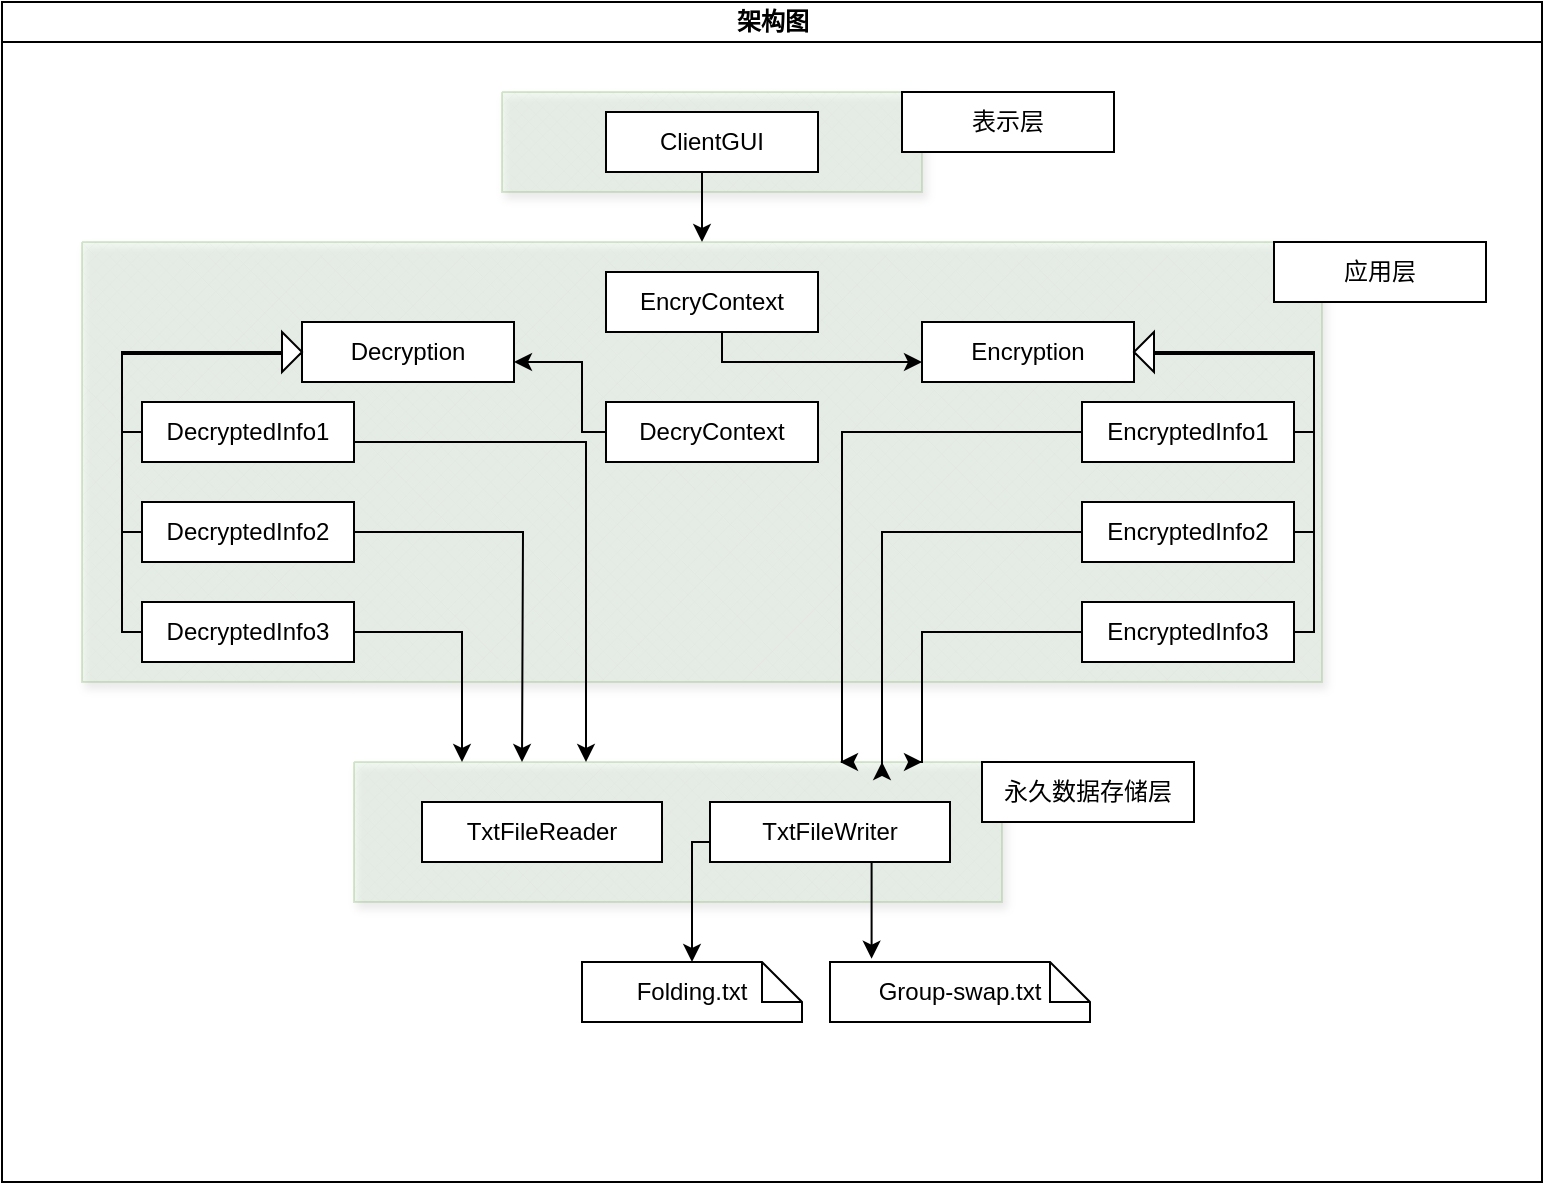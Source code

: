 <mxfile version="20.6.0" type="github">
  <diagram id="prtHgNgQTEPvFCAcTncT" name="Page-1">
    <mxGraphModel dx="986" dy="528" grid="1" gridSize="10" guides="1" tooltips="1" connect="1" arrows="1" fold="1" page="1" pageScale="1" pageWidth="827" pageHeight="1169" math="0" shadow="0">
      <root>
        <mxCell id="0" />
        <mxCell id="1" parent="0" />
        <mxCell id="dNxyNK7c78bLwvsdeMH5-11" value="架构图" style="swimlane;html=1;startSize=20;horizontal=1;containerType=tree;glass=0;" parent="1" vertex="1">
          <mxGeometry y="60" width="770" height="590" as="geometry" />
        </mxCell>
        <mxCell id="KY7ZWKqjEoNIar2-q5og-3" value="" style="verticalLabelPosition=bottom;verticalAlign=top;html=1;shape=mxgraph.basic.patternFillRect;fillStyle=diagGrid;step=5;fillStrokeWidth=0.2;fillStrokeColor=#dddddd;opacity=30;shadow=1;fillColor=#d5e8d4;strokeColor=#82b366;sketch=0;" vertex="1" parent="dNxyNK7c78bLwvsdeMH5-11">
          <mxGeometry x="250" y="45" width="210" height="50" as="geometry" />
        </mxCell>
        <mxCell id="KY7ZWKqjEoNIar2-q5og-84" style="edgeStyle=orthogonalEdgeStyle;rounded=0;orthogonalLoop=1;jettySize=auto;html=1;exitX=0.5;exitY=1;exitDx=0;exitDy=0;entryX=0.5;entryY=0;entryDx=0;entryDy=0;entryPerimeter=0;endSize=6;" edge="1" parent="dNxyNK7c78bLwvsdeMH5-11" source="KY7ZWKqjEoNIar2-q5og-6" target="KY7ZWKqjEoNIar2-q5og-9">
          <mxGeometry relative="1" as="geometry" />
        </mxCell>
        <mxCell id="KY7ZWKqjEoNIar2-q5og-6" value="ClientGUI" style="rounded=0;whiteSpace=wrap;html=1;shadow=0;" vertex="1" parent="dNxyNK7c78bLwvsdeMH5-11">
          <mxGeometry x="302" y="55" width="106" height="30" as="geometry" />
        </mxCell>
        <mxCell id="KY7ZWKqjEoNIar2-q5og-8" value="" style="verticalLabelPosition=bottom;verticalAlign=top;html=1;shape=mxgraph.basic.patternFillRect;fillStyle=diagGrid;step=5;fillStrokeWidth=0.2;fillStrokeColor=#dddddd;opacity=30;shadow=1;fillColor=#d5e8d4;strokeColor=#82b366;sketch=0;" vertex="1" parent="dNxyNK7c78bLwvsdeMH5-11">
          <mxGeometry x="176" y="380" width="324" height="70" as="geometry" />
        </mxCell>
        <mxCell id="KY7ZWKqjEoNIar2-q5og-9" value="" style="verticalLabelPosition=bottom;verticalAlign=top;html=1;shape=mxgraph.basic.patternFillRect;fillStyle=diagGrid;step=5;fillStrokeWidth=0.2;fillStrokeColor=#dddddd;opacity=30;shadow=1;fillColor=#d5e8d4;strokeColor=#82b366;sketch=0;" vertex="1" parent="dNxyNK7c78bLwvsdeMH5-11">
          <mxGeometry x="40" y="120" width="620" height="220" as="geometry" />
        </mxCell>
        <mxCell id="KY7ZWKqjEoNIar2-q5og-83" style="edgeStyle=orthogonalEdgeStyle;rounded=0;orthogonalLoop=1;jettySize=auto;html=1;exitX=1;exitY=0.5;exitDx=0;exitDy=0;endSize=6;" edge="1" parent="dNxyNK7c78bLwvsdeMH5-11" source="KY7ZWKqjEoNIar2-q5og-11" target="KY7ZWKqjEoNIar2-q5og-12">
          <mxGeometry relative="1" as="geometry">
            <Array as="points">
              <mxPoint x="360" y="150" />
              <mxPoint x="360" y="180" />
            </Array>
          </mxGeometry>
        </mxCell>
        <mxCell id="KY7ZWKqjEoNIar2-q5og-11" value="EncryContext" style="rounded=0;whiteSpace=wrap;html=1;shadow=0;" vertex="1" parent="dNxyNK7c78bLwvsdeMH5-11">
          <mxGeometry x="302" y="135" width="106" height="30" as="geometry" />
        </mxCell>
        <mxCell id="KY7ZWKqjEoNIar2-q5og-12" value="Encryption" style="rounded=0;whiteSpace=wrap;html=1;shadow=0;" vertex="1" parent="dNxyNK7c78bLwvsdeMH5-11">
          <mxGeometry x="460" y="160" width="106" height="30" as="geometry" />
        </mxCell>
        <mxCell id="KY7ZWKqjEoNIar2-q5og-17" value="Decryption" style="rounded=0;whiteSpace=wrap;html=1;shadow=0;" vertex="1" parent="dNxyNK7c78bLwvsdeMH5-11">
          <mxGeometry x="150" y="160" width="106" height="30" as="geometry" />
        </mxCell>
        <mxCell id="KY7ZWKqjEoNIar2-q5og-64" style="edgeStyle=orthogonalEdgeStyle;rounded=0;orthogonalLoop=1;jettySize=auto;html=1;exitX=0;exitY=0.5;exitDx=0;exitDy=0;endSize=6;" edge="1" parent="dNxyNK7c78bLwvsdeMH5-11" source="KY7ZWKqjEoNIar2-q5og-19" target="KY7ZWKqjEoNIar2-q5og-17">
          <mxGeometry relative="1" as="geometry">
            <Array as="points">
              <mxPoint x="60" y="265" />
              <mxPoint x="60" y="176" />
            </Array>
          </mxGeometry>
        </mxCell>
        <mxCell id="KY7ZWKqjEoNIar2-q5og-86" style="edgeStyle=orthogonalEdgeStyle;rounded=0;orthogonalLoop=1;jettySize=auto;html=1;exitX=1;exitY=0.5;exitDx=0;exitDy=0;endSize=6;" edge="1" parent="dNxyNK7c78bLwvsdeMH5-11" source="KY7ZWKqjEoNIar2-q5og-19">
          <mxGeometry relative="1" as="geometry">
            <mxPoint x="260" y="380" as="targetPoint" />
          </mxGeometry>
        </mxCell>
        <mxCell id="KY7ZWKqjEoNIar2-q5og-19" value="DecryptedInfo2" style="rounded=0;whiteSpace=wrap;html=1;shadow=0;" vertex="1" parent="dNxyNK7c78bLwvsdeMH5-11">
          <mxGeometry x="70" y="250" width="106" height="30" as="geometry" />
        </mxCell>
        <mxCell id="KY7ZWKqjEoNIar2-q5og-65" style="edgeStyle=orthogonalEdgeStyle;rounded=0;orthogonalLoop=1;jettySize=auto;html=1;exitX=0;exitY=0.5;exitDx=0;exitDy=0;endSize=6;" edge="1" parent="dNxyNK7c78bLwvsdeMH5-11" source="KY7ZWKqjEoNIar2-q5og-20" target="KY7ZWKqjEoNIar2-q5og-17">
          <mxGeometry relative="1" as="geometry">
            <mxPoint x="140" y="174" as="targetPoint" />
            <Array as="points">
              <mxPoint x="60" y="315" />
              <mxPoint x="60" y="175" />
            </Array>
          </mxGeometry>
        </mxCell>
        <mxCell id="KY7ZWKqjEoNIar2-q5og-85" style="edgeStyle=orthogonalEdgeStyle;rounded=0;orthogonalLoop=1;jettySize=auto;html=1;exitX=1;exitY=0.5;exitDx=0;exitDy=0;endSize=6;" edge="1" parent="dNxyNK7c78bLwvsdeMH5-11" source="KY7ZWKqjEoNIar2-q5og-20">
          <mxGeometry relative="1" as="geometry">
            <mxPoint x="230" y="380" as="targetPoint" />
            <Array as="points">
              <mxPoint x="230" y="315" />
            </Array>
          </mxGeometry>
        </mxCell>
        <mxCell id="KY7ZWKqjEoNIar2-q5og-20" value="DecryptedInfo3" style="rounded=0;whiteSpace=wrap;html=1;shadow=0;" vertex="1" parent="dNxyNK7c78bLwvsdeMH5-11">
          <mxGeometry x="70" y="300" width="106" height="30" as="geometry" />
        </mxCell>
        <mxCell id="KY7ZWKqjEoNIar2-q5og-91" style="edgeStyle=orthogonalEdgeStyle;rounded=0;orthogonalLoop=1;jettySize=auto;html=1;exitX=0.608;exitY=0.63;exitDx=0;exitDy=0;endSize=6;exitPerimeter=0;entryX=0.5;entryY=0;entryDx=0;entryDy=0;entryPerimeter=0;" edge="1" parent="dNxyNK7c78bLwvsdeMH5-11" source="KY7ZWKqjEoNIar2-q5og-8" target="KY7ZWKqjEoNIar2-q5og-22">
          <mxGeometry relative="1" as="geometry">
            <mxPoint x="210" y="470" as="targetPoint" />
            <Array as="points">
              <mxPoint x="373" y="420" />
              <mxPoint x="345" y="420" />
            </Array>
          </mxGeometry>
        </mxCell>
        <mxCell id="KY7ZWKqjEoNIar2-q5og-92" style="edgeStyle=orthogonalEdgeStyle;rounded=0;orthogonalLoop=1;jettySize=auto;html=1;exitX=0.819;exitY=0.689;exitDx=0;exitDy=0;entryX=0.16;entryY=-0.055;entryDx=0;entryDy=0;entryPerimeter=0;endSize=6;exitPerimeter=0;" edge="1" parent="dNxyNK7c78bLwvsdeMH5-11" source="KY7ZWKqjEoNIar2-q5og-8" target="KY7ZWKqjEoNIar2-q5og-25">
          <mxGeometry relative="1" as="geometry">
            <Array as="points">
              <mxPoint x="441" y="430" />
              <mxPoint x="435" y="430" />
            </Array>
          </mxGeometry>
        </mxCell>
        <mxCell id="KY7ZWKqjEoNIar2-q5og-21" value="TxtFileReader" style="rounded=0;whiteSpace=wrap;html=1;shadow=0;" vertex="1" parent="dNxyNK7c78bLwvsdeMH5-11">
          <mxGeometry x="210" y="400" width="120" height="30" as="geometry" />
        </mxCell>
        <mxCell id="KY7ZWKqjEoNIar2-q5og-68" style="edgeStyle=orthogonalEdgeStyle;rounded=0;orthogonalLoop=1;jettySize=auto;html=1;exitX=0;exitY=0.5;exitDx=0;exitDy=0;endSize=6;" edge="1" parent="dNxyNK7c78bLwvsdeMH5-11" source="KY7ZWKqjEoNIar2-q5og-18" target="KY7ZWKqjEoNIar2-q5og-17">
          <mxGeometry relative="1" as="geometry">
            <Array as="points">
              <mxPoint x="60" y="215" />
              <mxPoint x="60" y="175" />
            </Array>
          </mxGeometry>
        </mxCell>
        <mxCell id="KY7ZWKqjEoNIar2-q5og-87" style="edgeStyle=orthogonalEdgeStyle;rounded=0;orthogonalLoop=1;jettySize=auto;html=1;exitX=1;exitY=0.5;exitDx=0;exitDy=0;endSize=6;" edge="1" parent="dNxyNK7c78bLwvsdeMH5-11" source="KY7ZWKqjEoNIar2-q5og-18">
          <mxGeometry relative="1" as="geometry">
            <mxPoint x="292" y="380" as="targetPoint" />
            <Array as="points">
              <mxPoint x="176" y="220" />
              <mxPoint x="292" y="220" />
            </Array>
          </mxGeometry>
        </mxCell>
        <mxCell id="KY7ZWKqjEoNIar2-q5og-18" value="DecryptedInfo1" style="rounded=0;whiteSpace=wrap;html=1;shadow=0;" vertex="1" parent="dNxyNK7c78bLwvsdeMH5-11">
          <mxGeometry x="70" y="200" width="106" height="30" as="geometry" />
        </mxCell>
        <mxCell id="KY7ZWKqjEoNIar2-q5og-22" value="Folding.txt" style="shape=note;size=20;whiteSpace=wrap;html=1;shadow=0;sketch=0;" vertex="1" parent="dNxyNK7c78bLwvsdeMH5-11">
          <mxGeometry x="290" y="480" width="110" height="30" as="geometry" />
        </mxCell>
        <mxCell id="KY7ZWKqjEoNIar2-q5og-25" value="Group-swap.txt" style="shape=note;size=20;whiteSpace=wrap;html=1;shadow=0;sketch=0;" vertex="1" parent="dNxyNK7c78bLwvsdeMH5-11">
          <mxGeometry x="414" y="480" width="130" height="30" as="geometry" />
        </mxCell>
        <mxCell id="KY7ZWKqjEoNIar2-q5og-26" value="表示层" style="rounded=0;whiteSpace=wrap;html=1;shadow=0;" vertex="1" parent="dNxyNK7c78bLwvsdeMH5-11">
          <mxGeometry x="450" y="45" width="106" height="30" as="geometry" />
        </mxCell>
        <mxCell id="KY7ZWKqjEoNIar2-q5og-27" value="应用层" style="rounded=0;whiteSpace=wrap;html=1;shadow=0;" vertex="1" parent="dNxyNK7c78bLwvsdeMH5-11">
          <mxGeometry x="636" y="120" width="106" height="30" as="geometry" />
        </mxCell>
        <mxCell id="KY7ZWKqjEoNIar2-q5og-28" value="永久数据存储层" style="rounded=0;whiteSpace=wrap;html=1;shadow=0;" vertex="1" parent="dNxyNK7c78bLwvsdeMH5-11">
          <mxGeometry x="490" y="380" width="106" height="30" as="geometry" />
        </mxCell>
        <mxCell id="KY7ZWKqjEoNIar2-q5og-59" value="" style="endArrow=none;html=1;rounded=0;endSize=6;edgeStyle=orthogonalEdgeStyle;" edge="1" parent="dNxyNK7c78bLwvsdeMH5-11" target="KY7ZWKqjEoNIar2-q5og-17">
          <mxGeometry width="50" height="50" relative="1" as="geometry">
            <mxPoint x="60" y="220" as="sourcePoint" />
            <mxPoint x="290" y="210" as="targetPoint" />
            <Array as="points">
              <mxPoint x="60" y="175" />
            </Array>
          </mxGeometry>
        </mxCell>
        <mxCell id="KY7ZWKqjEoNIar2-q5og-48" value="" style="triangle;whiteSpace=wrap;html=1;shadow=0;sketch=0;" vertex="1" parent="dNxyNK7c78bLwvsdeMH5-11">
          <mxGeometry x="140" y="165" width="10" height="20" as="geometry" />
        </mxCell>
        <mxCell id="KY7ZWKqjEoNIar2-q5og-77" value="" style="group;flipH=1;flipV=0;" vertex="1" connectable="0" parent="dNxyNK7c78bLwvsdeMH5-11">
          <mxGeometry x="540" y="165" width="116" height="165" as="geometry" />
        </mxCell>
        <mxCell id="KY7ZWKqjEoNIar2-q5og-69" style="edgeStyle=orthogonalEdgeStyle;rounded=0;orthogonalLoop=1;jettySize=auto;html=1;exitX=0;exitY=0.5;exitDx=0;exitDy=0;endSize=6;" edge="1" parent="KY7ZWKqjEoNIar2-q5og-77" source="KY7ZWKqjEoNIar2-q5og-70">
          <mxGeometry relative="1" as="geometry">
            <mxPoint x="26" y="11.029" as="targetPoint" />
            <Array as="points">
              <mxPoint x="116" y="100" />
              <mxPoint x="116" y="11" />
            </Array>
          </mxGeometry>
        </mxCell>
        <mxCell id="KY7ZWKqjEoNIar2-q5og-70" value="EncryptedInfo2" style="rounded=0;whiteSpace=wrap;html=1;shadow=0;" vertex="1" parent="KY7ZWKqjEoNIar2-q5og-77">
          <mxGeometry y="85" width="106" height="30" as="geometry" />
        </mxCell>
        <mxCell id="KY7ZWKqjEoNIar2-q5og-71" style="edgeStyle=orthogonalEdgeStyle;rounded=0;orthogonalLoop=1;jettySize=auto;html=1;exitX=0;exitY=0.5;exitDx=0;exitDy=0;endSize=6;" edge="1" parent="KY7ZWKqjEoNIar2-q5og-77" source="KY7ZWKqjEoNIar2-q5og-72">
          <mxGeometry relative="1" as="geometry">
            <mxPoint x="26" y="10" as="targetPoint" />
            <Array as="points">
              <mxPoint x="116" y="150" />
              <mxPoint x="116" y="10" />
            </Array>
          </mxGeometry>
        </mxCell>
        <mxCell id="KY7ZWKqjEoNIar2-q5og-72" value="EncryptedInfo3" style="rounded=0;whiteSpace=wrap;html=1;shadow=0;" vertex="1" parent="KY7ZWKqjEoNIar2-q5og-77">
          <mxGeometry y="135" width="106" height="30" as="geometry" />
        </mxCell>
        <mxCell id="KY7ZWKqjEoNIar2-q5og-73" style="edgeStyle=orthogonalEdgeStyle;rounded=0;orthogonalLoop=1;jettySize=auto;html=1;exitX=0;exitY=0.5;exitDx=0;exitDy=0;endSize=6;" edge="1" parent="KY7ZWKqjEoNIar2-q5og-77" source="KY7ZWKqjEoNIar2-q5og-74">
          <mxGeometry relative="1" as="geometry">
            <mxPoint x="26" y="10" as="targetPoint" />
            <Array as="points">
              <mxPoint x="116" y="50" />
              <mxPoint x="116" y="10" />
            </Array>
          </mxGeometry>
        </mxCell>
        <mxCell id="KY7ZWKqjEoNIar2-q5og-74" value="EncryptedInfo1" style="rounded=0;whiteSpace=wrap;html=1;shadow=0;" vertex="1" parent="KY7ZWKqjEoNIar2-q5og-77">
          <mxGeometry y="35" width="106" height="30" as="geometry" />
        </mxCell>
        <mxCell id="KY7ZWKqjEoNIar2-q5og-75" value="" style="endArrow=none;html=1;rounded=0;endSize=6;edgeStyle=orthogonalEdgeStyle;" edge="1" parent="KY7ZWKqjEoNIar2-q5og-77">
          <mxGeometry width="50" height="50" relative="1" as="geometry">
            <mxPoint x="116" y="55" as="sourcePoint" />
            <mxPoint x="26" y="10" as="targetPoint" />
            <Array as="points">
              <mxPoint x="116" y="10" />
            </Array>
          </mxGeometry>
        </mxCell>
        <mxCell id="KY7ZWKqjEoNIar2-q5og-76" value="" style="triangle;whiteSpace=wrap;html=1;shadow=0;sketch=0;direction=west;" vertex="1" parent="KY7ZWKqjEoNIar2-q5og-77">
          <mxGeometry x="26" width="10" height="20" as="geometry" />
        </mxCell>
        <mxCell id="KY7ZWKqjEoNIar2-q5og-82" style="edgeStyle=orthogonalEdgeStyle;rounded=0;orthogonalLoop=1;jettySize=auto;html=1;exitX=0;exitY=0.5;exitDx=0;exitDy=0;endSize=6;" edge="1" parent="dNxyNK7c78bLwvsdeMH5-11" source="KY7ZWKqjEoNIar2-q5og-78" target="KY7ZWKqjEoNIar2-q5og-17">
          <mxGeometry relative="1" as="geometry">
            <Array as="points">
              <mxPoint x="290" y="215" />
              <mxPoint x="290" y="180" />
            </Array>
          </mxGeometry>
        </mxCell>
        <mxCell id="KY7ZWKqjEoNIar2-q5og-78" value="DecryContext" style="rounded=0;whiteSpace=wrap;html=1;shadow=0;" vertex="1" parent="dNxyNK7c78bLwvsdeMH5-11">
          <mxGeometry x="302" y="200" width="106" height="30" as="geometry" />
        </mxCell>
        <mxCell id="KY7ZWKqjEoNIar2-q5og-80" value="TxtFileWriter" style="rounded=0;whiteSpace=wrap;html=1;shadow=0;" vertex="1" parent="dNxyNK7c78bLwvsdeMH5-11">
          <mxGeometry x="354" y="400" width="120" height="30" as="geometry" />
        </mxCell>
        <mxCell id="KY7ZWKqjEoNIar2-q5og-88" style="edgeStyle=orthogonalEdgeStyle;rounded=0;orthogonalLoop=1;jettySize=auto;html=1;exitX=0;exitY=0.5;exitDx=0;exitDy=0;endSize=6;entryX=0.75;entryY=0;entryDx=0;entryDy=0;entryPerimeter=0;" edge="1" parent="dNxyNK7c78bLwvsdeMH5-11" source="KY7ZWKqjEoNIar2-q5og-74" target="KY7ZWKqjEoNIar2-q5og-8">
          <mxGeometry relative="1" as="geometry">
            <mxPoint x="420" y="370" as="targetPoint" />
            <Array as="points">
              <mxPoint x="420" y="215" />
            </Array>
          </mxGeometry>
        </mxCell>
        <mxCell id="KY7ZWKqjEoNIar2-q5og-89" style="edgeStyle=orthogonalEdgeStyle;rounded=0;orthogonalLoop=1;jettySize=auto;html=1;exitX=0;exitY=0.5;exitDx=0;exitDy=0;endSize=6;" edge="1" parent="dNxyNK7c78bLwvsdeMH5-11" source="KY7ZWKqjEoNIar2-q5og-70">
          <mxGeometry relative="1" as="geometry">
            <mxPoint x="440" y="380" as="targetPoint" />
            <Array as="points">
              <mxPoint x="440" y="265" />
              <mxPoint x="440" y="381" />
            </Array>
          </mxGeometry>
        </mxCell>
        <mxCell id="KY7ZWKqjEoNIar2-q5og-90" style="edgeStyle=orthogonalEdgeStyle;rounded=0;orthogonalLoop=1;jettySize=auto;html=1;exitX=0;exitY=0.5;exitDx=0;exitDy=0;endSize=6;" edge="1" parent="dNxyNK7c78bLwvsdeMH5-11" source="KY7ZWKqjEoNIar2-q5og-72">
          <mxGeometry relative="1" as="geometry">
            <mxPoint x="460" y="380" as="targetPoint" />
            <Array as="points">
              <mxPoint x="460" y="315" />
              <mxPoint x="460" y="380" />
              <mxPoint x="459" y="380" />
            </Array>
          </mxGeometry>
        </mxCell>
      </root>
    </mxGraphModel>
  </diagram>
</mxfile>
